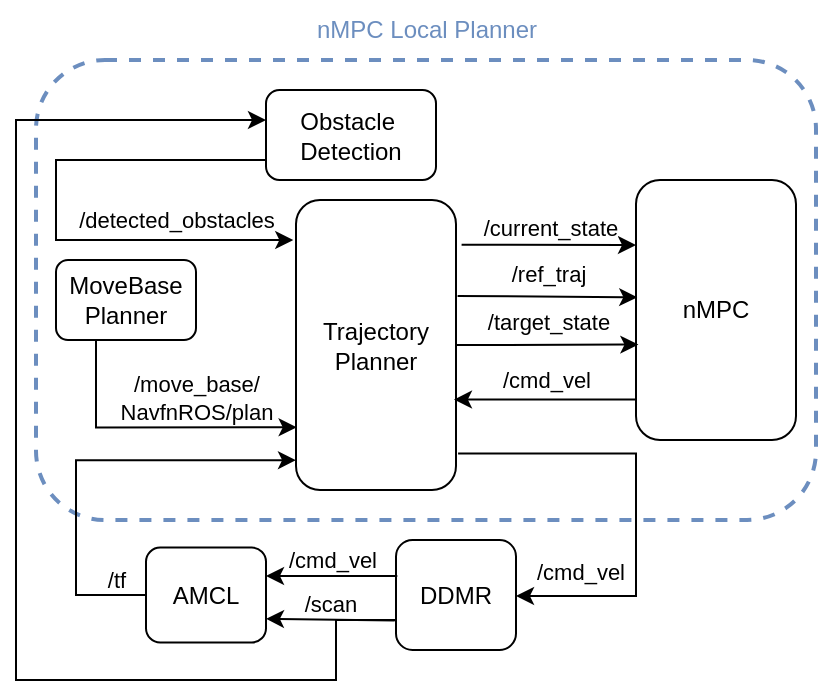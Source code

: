 <mxfile version="24.7.16">
  <diagram name="Page-1" id="90a13364-a465-7bf4-72fc-28e22215d7a0">
    <mxGraphModel dx="691" dy="393" grid="1" gridSize="10" guides="1" tooltips="1" connect="1" arrows="1" fold="1" page="1" pageScale="1.5" pageWidth="1169" pageHeight="826" background="none" math="0" shadow="0">
      <root>
        <mxCell id="0" style=";html=1;" />
        <mxCell id="1" style=";html=1;" parent="0" />
        <mxCell id="W7KLRnC-2VCepuPbdDTs-93" value="" style="rounded=1;whiteSpace=wrap;html=1;fillStyle=solid;dashed=1;fillColor=none;strokeColor=#6c8ebf;gradientColor=none;strokeWidth=2;" vertex="1" parent="1">
          <mxGeometry x="590" y="220" width="390" height="230" as="geometry" />
        </mxCell>
        <mxCell id="W7KLRnC-2VCepuPbdDTs-89" value="" style="endArrow=classic;html=1;rounded=0;edgeStyle=orthogonalEdgeStyle;exitX=0;exitY=0.75;exitDx=0;exitDy=0;" edge="1" parent="1" source="W7KLRnC-2VCepuPbdDTs-9">
          <mxGeometry width="50" height="50" relative="1" as="geometry">
            <mxPoint x="790" y="520" as="sourcePoint" />
            <mxPoint x="705" y="250" as="targetPoint" />
            <Array as="points">
              <mxPoint x="770" y="500" />
              <mxPoint x="740" y="500" />
              <mxPoint x="740" y="530" />
              <mxPoint x="580" y="530" />
              <mxPoint x="580" y="250" />
            </Array>
          </mxGeometry>
        </mxCell>
        <mxCell id="W7KLRnC-2VCepuPbdDTs-9" value="DDMR" style="rounded=1;whiteSpace=wrap;html=1;" vertex="1" parent="1">
          <mxGeometry x="770" y="460" width="60" height="55" as="geometry" />
        </mxCell>
        <mxCell id="W7KLRnC-2VCepuPbdDTs-13" value="Obstacle&amp;nbsp;&lt;div&gt;Detection&lt;/div&gt;" style="rounded=1;whiteSpace=wrap;html=1;" vertex="1" parent="1">
          <mxGeometry x="705" y="235" width="85" height="45" as="geometry" />
        </mxCell>
        <mxCell id="W7KLRnC-2VCepuPbdDTs-16" value="MoveBase Planner" style="rounded=1;whiteSpace=wrap;html=1;" vertex="1" parent="1">
          <mxGeometry x="600" y="320" width="70" height="40" as="geometry" />
        </mxCell>
        <mxCell id="W7KLRnC-2VCepuPbdDTs-17" value="Trajectory Planner" style="rounded=1;whiteSpace=wrap;html=1;" vertex="1" parent="1">
          <mxGeometry x="720" y="290" width="80" height="145" as="geometry" />
        </mxCell>
        <mxCell id="W7KLRnC-2VCepuPbdDTs-19" value="AMCL" style="rounded=1;whiteSpace=wrap;html=1;" vertex="1" parent="1">
          <mxGeometry x="645" y="463.75" width="60" height="47.5" as="geometry" />
        </mxCell>
        <mxCell id="W7KLRnC-2VCepuPbdDTs-44" value="" style="endArrow=classic;html=1;rounded=0;entryX=0;entryY=0.897;entryDx=0;entryDy=0;edgeStyle=orthogonalEdgeStyle;exitX=0;exitY=0.5;exitDx=0;exitDy=0;entryPerimeter=0;" edge="1" parent="1" source="W7KLRnC-2VCepuPbdDTs-19" target="W7KLRnC-2VCepuPbdDTs-17">
          <mxGeometry width="50" height="50" relative="1" as="geometry">
            <mxPoint x="620" y="530" as="sourcePoint" />
            <mxPoint x="710" y="400" as="targetPoint" />
            <Array as="points">
              <mxPoint x="610" y="488" />
              <mxPoint x="610" y="420" />
            </Array>
          </mxGeometry>
        </mxCell>
        <mxCell id="W7KLRnC-2VCepuPbdDTs-46" value="/tf" style="edgeLabel;html=1;align=center;verticalAlign=middle;resizable=0;points=[];" vertex="1" connectable="0" parent="W7KLRnC-2VCepuPbdDTs-44">
          <mxGeometry relative="1" as="geometry">
            <mxPoint x="16" y="60" as="offset" />
          </mxGeometry>
        </mxCell>
        <mxCell id="W7KLRnC-2VCepuPbdDTs-47" value="nMPC" style="rounded=1;whiteSpace=wrap;html=1;" vertex="1" parent="1">
          <mxGeometry x="890" y="280" width="80" height="130" as="geometry" />
        </mxCell>
        <mxCell id="W7KLRnC-2VCepuPbdDTs-58" value="" style="endArrow=classic;html=1;rounded=0;exitX=0.394;exitY=1;exitDx=0;exitDy=0;entryX=0.004;entryY=0.784;entryDx=0;entryDy=0;entryPerimeter=0;exitPerimeter=0;edgeStyle=orthogonalEdgeStyle;" edge="1" parent="1" source="W7KLRnC-2VCepuPbdDTs-16" target="W7KLRnC-2VCepuPbdDTs-17">
          <mxGeometry width="50" height="50" relative="1" as="geometry">
            <mxPoint x="620" y="387.5" as="sourcePoint" />
            <mxPoint x="670" y="337.5" as="targetPoint" />
            <Array as="points">
              <mxPoint x="620" y="360" />
              <mxPoint x="620" y="404" />
            </Array>
          </mxGeometry>
        </mxCell>
        <mxCell id="W7KLRnC-2VCepuPbdDTs-59" value="/move_base/&lt;div&gt;NavfnROS/plan&lt;/div&gt;" style="edgeLabel;html=1;align=center;verticalAlign=middle;resizable=0;points=[];" vertex="1" connectable="0" parent="W7KLRnC-2VCepuPbdDTs-58">
          <mxGeometry x="0.227" y="-1" relative="1" as="geometry">
            <mxPoint x="8" y="-16" as="offset" />
          </mxGeometry>
        </mxCell>
        <mxCell id="W7KLRnC-2VCepuPbdDTs-60" value="" style="endArrow=classic;html=1;rounded=0;exitX=1.035;exitY=0.154;exitDx=0;exitDy=0;exitPerimeter=0;entryX=0;entryY=0.25;entryDx=0;entryDy=0;" edge="1" parent="1" source="W7KLRnC-2VCepuPbdDTs-17" target="W7KLRnC-2VCepuPbdDTs-47">
          <mxGeometry width="50" height="50" relative="1" as="geometry">
            <mxPoint x="820" y="325" as="sourcePoint" />
            <mxPoint x="889" y="312" as="targetPoint" />
          </mxGeometry>
        </mxCell>
        <mxCell id="W7KLRnC-2VCepuPbdDTs-61" value="/current_state" style="edgeLabel;html=1;align=center;verticalAlign=middle;resizable=0;points=[];" vertex="1" connectable="0" parent="W7KLRnC-2VCepuPbdDTs-60">
          <mxGeometry x="0.017" y="2" relative="1" as="geometry">
            <mxPoint x="-1" y="-7" as="offset" />
          </mxGeometry>
        </mxCell>
        <mxCell id="W7KLRnC-2VCepuPbdDTs-62" value="" style="endArrow=classic;html=1;rounded=0;exitX=1.01;exitY=0.331;exitDx=0;exitDy=0;exitPerimeter=0;entryX=0.008;entryY=0.451;entryDx=0;entryDy=0;entryPerimeter=0;" edge="1" parent="1" source="W7KLRnC-2VCepuPbdDTs-17" target="W7KLRnC-2VCepuPbdDTs-47">
          <mxGeometry width="50" height="50" relative="1" as="geometry">
            <mxPoint x="840" y="430" as="sourcePoint" />
            <mxPoint x="890" y="380" as="targetPoint" />
          </mxGeometry>
        </mxCell>
        <mxCell id="W7KLRnC-2VCepuPbdDTs-63" value="/ref_traj" style="edgeLabel;html=1;align=center;verticalAlign=middle;resizable=0;points=[];" vertex="1" connectable="0" parent="W7KLRnC-2VCepuPbdDTs-62">
          <mxGeometry x="-0.004" relative="1" as="geometry">
            <mxPoint y="-12" as="offset" />
          </mxGeometry>
        </mxCell>
        <mxCell id="W7KLRnC-2VCepuPbdDTs-67" value="" style="endArrow=classic;html=1;rounded=0;exitX=1;exitY=0.5;exitDx=0;exitDy=0;entryX=0.015;entryY=0.633;entryDx=0;entryDy=0;entryPerimeter=0;" edge="1" parent="1" source="W7KLRnC-2VCepuPbdDTs-17" target="W7KLRnC-2VCepuPbdDTs-47">
          <mxGeometry width="50" height="50" relative="1" as="geometry">
            <mxPoint x="820" y="435" as="sourcePoint" />
            <mxPoint x="860" y="370" as="targetPoint" />
          </mxGeometry>
        </mxCell>
        <mxCell id="W7KLRnC-2VCepuPbdDTs-69" value="/target_state" style="edgeLabel;html=1;align=center;verticalAlign=middle;resizable=0;points=[];" vertex="1" connectable="0" parent="W7KLRnC-2VCepuPbdDTs-67">
          <mxGeometry x="0.02" y="-1" relative="1" as="geometry">
            <mxPoint x="-1" y="-13" as="offset" />
          </mxGeometry>
        </mxCell>
        <mxCell id="W7KLRnC-2VCepuPbdDTs-76" value="" style="endArrow=classic;html=1;rounded=0;entryX=0.987;entryY=0.688;entryDx=0;entryDy=0;entryPerimeter=0;exitX=-0.006;exitY=0.844;exitDx=0;exitDy=0;exitPerimeter=0;" edge="1" parent="1" source="W7KLRnC-2VCepuPbdDTs-47" target="W7KLRnC-2VCepuPbdDTs-17">
          <mxGeometry width="50" height="50" relative="1" as="geometry">
            <mxPoint x="720" y="460" as="sourcePoint" />
            <mxPoint x="770" y="410" as="targetPoint" />
          </mxGeometry>
        </mxCell>
        <mxCell id="W7KLRnC-2VCepuPbdDTs-77" value="/cmd_vel" style="edgeLabel;html=1;align=center;verticalAlign=middle;resizable=0;points=[];" vertex="1" connectable="0" parent="W7KLRnC-2VCepuPbdDTs-76">
          <mxGeometry x="0.005" y="1" relative="1" as="geometry">
            <mxPoint x="1" y="-11" as="offset" />
          </mxGeometry>
        </mxCell>
        <mxCell id="W7KLRnC-2VCepuPbdDTs-78" value="" style="endArrow=classic;html=1;rounded=0;exitX=1.013;exitY=0.874;exitDx=0;exitDy=0;exitPerimeter=0;entryX=1;entryY=0.5;entryDx=0;entryDy=0;edgeStyle=orthogonalEdgeStyle;" edge="1" parent="1" source="W7KLRnC-2VCepuPbdDTs-17" target="W7KLRnC-2VCepuPbdDTs-9">
          <mxGeometry width="50" height="50" relative="1" as="geometry">
            <mxPoint x="710" y="420" as="sourcePoint" />
            <mxPoint x="760" y="370" as="targetPoint" />
            <Array as="points">
              <mxPoint x="890" y="417" />
              <mxPoint x="890" y="488" />
              <mxPoint x="830" y="488" />
            </Array>
          </mxGeometry>
        </mxCell>
        <mxCell id="W7KLRnC-2VCepuPbdDTs-79" value="/cmd_vel" style="edgeLabel;html=1;align=center;verticalAlign=middle;resizable=0;points=[];" vertex="1" connectable="0" parent="W7KLRnC-2VCepuPbdDTs-78">
          <mxGeometry x="0.836" relative="1" as="geometry">
            <mxPoint x="14" y="-12" as="offset" />
          </mxGeometry>
        </mxCell>
        <mxCell id="W7KLRnC-2VCepuPbdDTs-80" value="" style="endArrow=classic;html=1;rounded=0;entryX=-0.017;entryY=0.138;entryDx=0;entryDy=0;entryPerimeter=0;exitX=0;exitY=0.5;exitDx=0;exitDy=0;edgeStyle=orthogonalEdgeStyle;" edge="1" parent="1" source="W7KLRnC-2VCepuPbdDTs-13" target="W7KLRnC-2VCepuPbdDTs-17">
          <mxGeometry width="50" height="50" relative="1" as="geometry">
            <mxPoint x="590" y="300" as="sourcePoint" />
            <mxPoint x="640" y="250" as="targetPoint" />
            <Array as="points">
              <mxPoint x="705" y="270" />
              <mxPoint x="600" y="270" />
              <mxPoint x="600" y="310" />
            </Array>
          </mxGeometry>
        </mxCell>
        <mxCell id="W7KLRnC-2VCepuPbdDTs-81" value="/detected_obstacles" style="edgeLabel;html=1;align=center;verticalAlign=middle;resizable=0;points=[];" vertex="1" connectable="0" parent="W7KLRnC-2VCepuPbdDTs-80">
          <mxGeometry x="0.617" y="-2" relative="1" as="geometry">
            <mxPoint x="-6" y="-12" as="offset" />
          </mxGeometry>
        </mxCell>
        <mxCell id="W7KLRnC-2VCepuPbdDTs-82" value="" style="endArrow=classic;html=1;rounded=0;entryX=1;entryY=0.3;entryDx=0;entryDy=0;exitX=0.011;exitY=0.328;exitDx=0;exitDy=0;exitPerimeter=0;entryPerimeter=0;" edge="1" parent="1" source="W7KLRnC-2VCepuPbdDTs-9" target="W7KLRnC-2VCepuPbdDTs-19">
          <mxGeometry width="50" height="50" relative="1" as="geometry">
            <mxPoint x="700" y="500" as="sourcePoint" />
            <mxPoint x="750" y="450" as="targetPoint" />
          </mxGeometry>
        </mxCell>
        <mxCell id="W7KLRnC-2VCepuPbdDTs-84" value="/cmd_vel" style="edgeLabel;html=1;align=center;verticalAlign=middle;resizable=0;points=[];" vertex="1" connectable="0" parent="W7KLRnC-2VCepuPbdDTs-82">
          <mxGeometry x="0.012" relative="1" as="geometry">
            <mxPoint y="-8" as="offset" />
          </mxGeometry>
        </mxCell>
        <mxCell id="W7KLRnC-2VCepuPbdDTs-85" value="" style="endArrow=classic;html=1;rounded=0;exitX=-0.011;exitY=0.731;exitDx=0;exitDy=0;exitPerimeter=0;entryX=1;entryY=0.75;entryDx=0;entryDy=0;" edge="1" parent="1" source="W7KLRnC-2VCepuPbdDTs-9" target="W7KLRnC-2VCepuPbdDTs-19">
          <mxGeometry width="50" height="50" relative="1" as="geometry">
            <mxPoint x="771" y="500" as="sourcePoint" />
            <mxPoint x="710" y="500" as="targetPoint" />
          </mxGeometry>
        </mxCell>
        <mxCell id="W7KLRnC-2VCepuPbdDTs-86" value="/scan" style="edgeLabel;html=1;align=center;verticalAlign=middle;resizable=0;points=[];" vertex="1" connectable="0" parent="W7KLRnC-2VCepuPbdDTs-85">
          <mxGeometry x="0.012" relative="1" as="geometry">
            <mxPoint y="-8" as="offset" />
          </mxGeometry>
        </mxCell>
        <mxCell id="W7KLRnC-2VCepuPbdDTs-94" value="&lt;font color=&quot;#6c8ebf&quot;&gt;nMPC Local Planner&lt;/font&gt;" style="text;html=1;align=center;verticalAlign=middle;resizable=0;points=[];autosize=1;strokeColor=none;fillColor=none;" vertex="1" parent="1">
          <mxGeometry x="720" y="190" width="130" height="30" as="geometry" />
        </mxCell>
      </root>
    </mxGraphModel>
  </diagram>
</mxfile>
